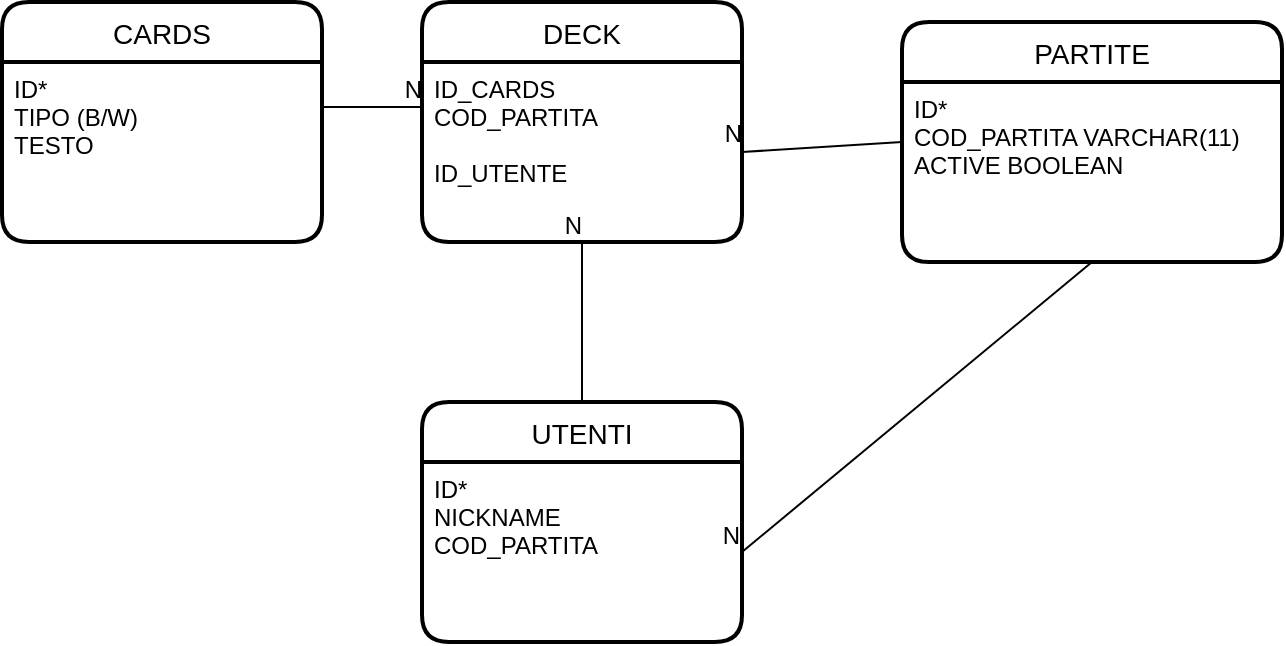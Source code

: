 <mxfile version="14.6.11" type="device"><diagram id="zocoSJOm_o1Jbok52U9S" name="Page-1"><mxGraphModel dx="1426" dy="744" grid="1" gridSize="10" guides="1" tooltips="1" connect="1" arrows="1" fold="1" page="1" pageScale="1" pageWidth="827" pageHeight="1169" math="0" shadow="0"><root><mxCell id="0"/><mxCell id="1" parent="0"/><mxCell id="CEALKAKkF36OxrdaS4DW-5" value="PARTITE" style="swimlane;childLayout=stackLayout;horizontal=1;startSize=30;horizontalStack=0;rounded=1;fontSize=14;fontStyle=0;strokeWidth=2;resizeParent=0;resizeLast=1;shadow=0;dashed=0;align=center;" vertex="1" parent="1"><mxGeometry x="510" y="210" width="190" height="120" as="geometry"/></mxCell><mxCell id="CEALKAKkF36OxrdaS4DW-6" value="ID*&#xA;COD_PARTITA VARCHAR(11)&#xA;ACTIVE BOOLEAN" style="align=left;strokeColor=none;fillColor=none;spacingLeft=4;fontSize=12;verticalAlign=top;resizable=0;rotatable=0;part=1;" vertex="1" parent="CEALKAKkF36OxrdaS4DW-5"><mxGeometry y="30" width="190" height="90" as="geometry"/></mxCell><mxCell id="CEALKAKkF36OxrdaS4DW-8" value="UTENTI" style="swimlane;childLayout=stackLayout;horizontal=1;startSize=30;horizontalStack=0;rounded=1;fontSize=14;fontStyle=0;strokeWidth=2;resizeParent=0;resizeLast=1;shadow=0;dashed=0;align=center;" vertex="1" parent="1"><mxGeometry x="270" y="400" width="160" height="120" as="geometry"/></mxCell><mxCell id="CEALKAKkF36OxrdaS4DW-9" value="ID*&#xA;NICKNAME&#xA;COD_PARTITA" style="align=left;strokeColor=none;fillColor=none;spacingLeft=4;fontSize=12;verticalAlign=top;resizable=0;rotatable=0;part=1;" vertex="1" parent="CEALKAKkF36OxrdaS4DW-8"><mxGeometry y="30" width="160" height="90" as="geometry"/></mxCell><mxCell id="CEALKAKkF36OxrdaS4DW-12" value="CARDS" style="swimlane;childLayout=stackLayout;horizontal=1;startSize=30;horizontalStack=0;rounded=1;fontSize=14;fontStyle=0;strokeWidth=2;resizeParent=0;resizeLast=1;shadow=0;dashed=0;align=center;" vertex="1" parent="1"><mxGeometry x="60" y="200" width="160" height="120" as="geometry"/></mxCell><mxCell id="CEALKAKkF36OxrdaS4DW-13" value="ID*&#xA;TIPO (B/W)&#xA;TESTO&#xA;" style="align=left;strokeColor=none;fillColor=none;spacingLeft=4;fontSize=12;verticalAlign=top;resizable=0;rotatable=0;part=1;" vertex="1" parent="CEALKAKkF36OxrdaS4DW-12"><mxGeometry y="30" width="160" height="90" as="geometry"/></mxCell><mxCell id="CEALKAKkF36OxrdaS4DW-20" value="DECK" style="swimlane;childLayout=stackLayout;horizontal=1;startSize=30;horizontalStack=0;rounded=1;fontSize=14;fontStyle=0;strokeWidth=2;resizeParent=0;resizeLast=1;shadow=0;dashed=0;align=center;" vertex="1" parent="1"><mxGeometry x="270" y="200" width="160" height="120" as="geometry"/></mxCell><mxCell id="CEALKAKkF36OxrdaS4DW-21" value="ID_CARDS&#xA;COD_PARTITA&#xA;&#xA;ID_UTENTE&#xA;&#xA;&#xA;" style="align=left;strokeColor=none;fillColor=none;spacingLeft=4;fontSize=12;verticalAlign=top;resizable=0;rotatable=0;part=1;" vertex="1" parent="CEALKAKkF36OxrdaS4DW-20"><mxGeometry y="30" width="160" height="90" as="geometry"/></mxCell><mxCell id="CEALKAKkF36OxrdaS4DW-22" value="" style="endArrow=none;html=1;rounded=0;exitX=1;exitY=0.25;exitDx=0;exitDy=0;entryX=0;entryY=0.25;entryDx=0;entryDy=0;" edge="1" parent="1" source="CEALKAKkF36OxrdaS4DW-13" target="CEALKAKkF36OxrdaS4DW-21"><mxGeometry relative="1" as="geometry"><mxPoint x="330" y="360" as="sourcePoint"/><mxPoint x="490" y="360" as="targetPoint"/></mxGeometry></mxCell><mxCell id="CEALKAKkF36OxrdaS4DW-23" value="N" style="resizable=0;html=1;align=right;verticalAlign=bottom;" connectable="0" vertex="1" parent="CEALKAKkF36OxrdaS4DW-22"><mxGeometry x="1" relative="1" as="geometry"/></mxCell><mxCell id="CEALKAKkF36OxrdaS4DW-24" value="" style="endArrow=none;html=1;rounded=0;entryX=1;entryY=0.5;entryDx=0;entryDy=0;exitX=0;exitY=0.5;exitDx=0;exitDy=0;" edge="1" parent="1" source="CEALKAKkF36OxrdaS4DW-5" target="CEALKAKkF36OxrdaS4DW-21"><mxGeometry relative="1" as="geometry"><mxPoint x="330" y="360" as="sourcePoint"/><mxPoint x="490" y="360" as="targetPoint"/></mxGeometry></mxCell><mxCell id="CEALKAKkF36OxrdaS4DW-25" value="N" style="resizable=0;html=1;align=right;verticalAlign=bottom;" connectable="0" vertex="1" parent="CEALKAKkF36OxrdaS4DW-24"><mxGeometry x="1" relative="1" as="geometry"/></mxCell><mxCell id="CEALKAKkF36OxrdaS4DW-26" value="" style="endArrow=none;html=1;rounded=0;entryX=0.5;entryY=1;entryDx=0;entryDy=0;exitX=0.5;exitY=0;exitDx=0;exitDy=0;" edge="1" parent="1" source="CEALKAKkF36OxrdaS4DW-8" target="CEALKAKkF36OxrdaS4DW-21"><mxGeometry relative="1" as="geometry"><mxPoint x="330" y="440" as="sourcePoint"/><mxPoint x="490" y="440" as="targetPoint"/><Array as="points"/></mxGeometry></mxCell><mxCell id="CEALKAKkF36OxrdaS4DW-27" value="N" style="resizable=0;html=1;align=right;verticalAlign=bottom;" connectable="0" vertex="1" parent="CEALKAKkF36OxrdaS4DW-26"><mxGeometry x="1" relative="1" as="geometry"/></mxCell><mxCell id="CEALKAKkF36OxrdaS4DW-28" value="" style="endArrow=none;html=1;rounded=0;exitX=0.5;exitY=1;exitDx=0;exitDy=0;entryX=1;entryY=0.5;entryDx=0;entryDy=0;" edge="1" parent="1" source="CEALKAKkF36OxrdaS4DW-6" target="CEALKAKkF36OxrdaS4DW-9"><mxGeometry relative="1" as="geometry"><mxPoint x="510" y="410" as="sourcePoint"/><mxPoint x="670" y="410" as="targetPoint"/></mxGeometry></mxCell><mxCell id="CEALKAKkF36OxrdaS4DW-29" value="N" style="resizable=0;html=1;align=right;verticalAlign=bottom;" connectable="0" vertex="1" parent="CEALKAKkF36OxrdaS4DW-28"><mxGeometry x="1" relative="1" as="geometry"/></mxCell></root></mxGraphModel></diagram></mxfile>